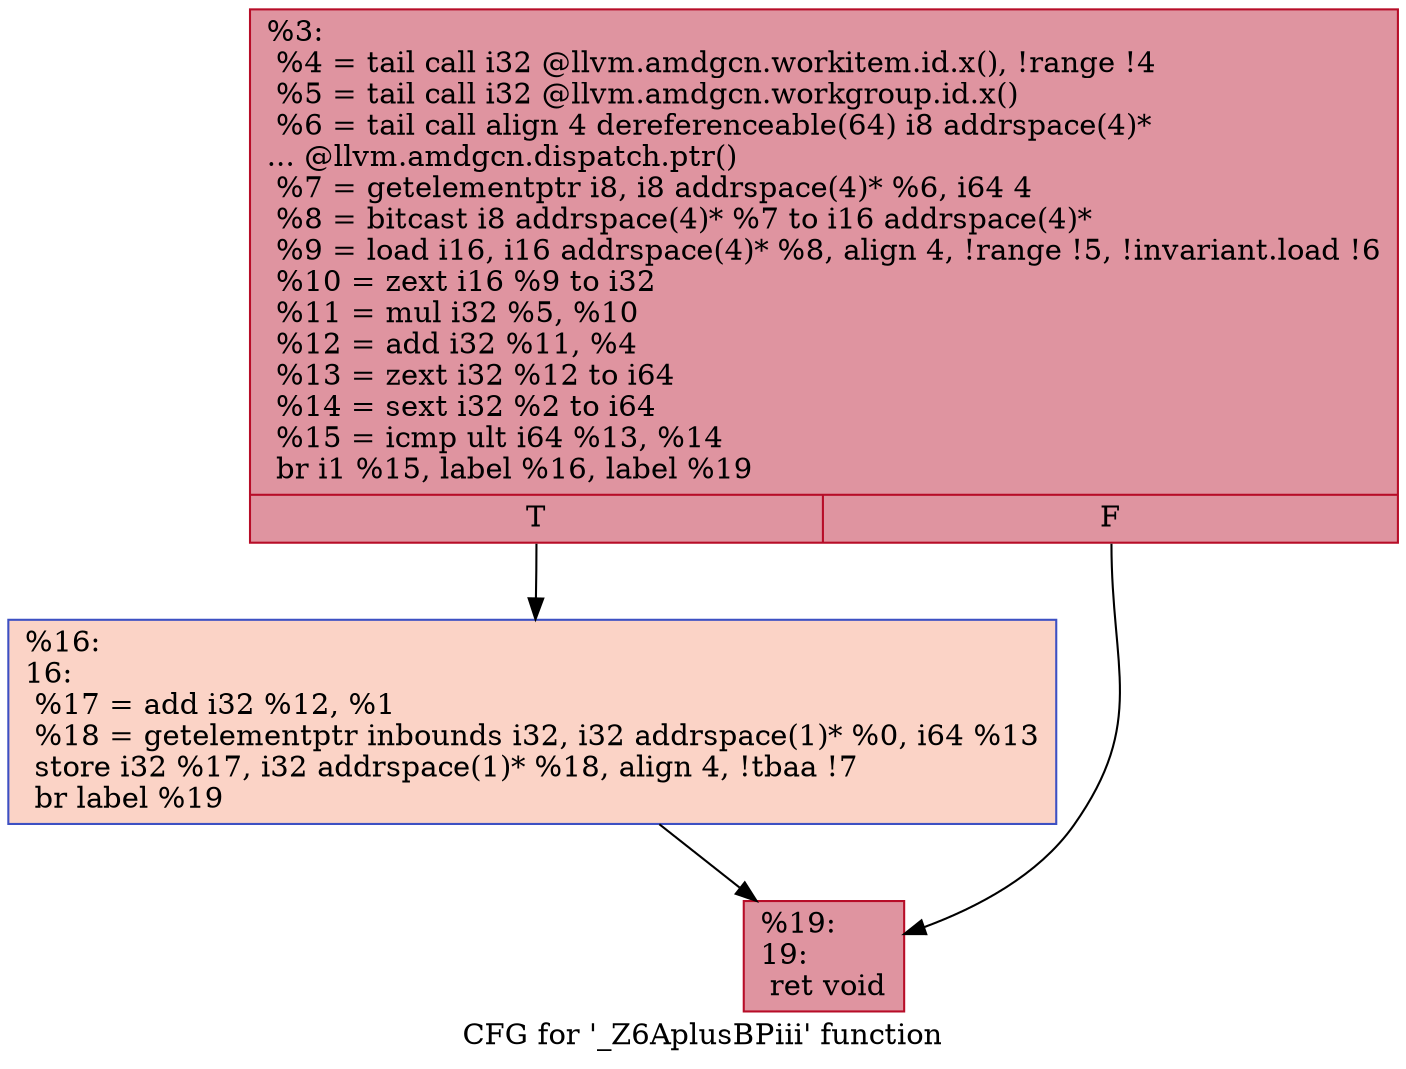 digraph "CFG for '_Z6AplusBPiii' function" {
	label="CFG for '_Z6AplusBPiii' function";

	Node0x4505eb0 [shape=record,color="#b70d28ff", style=filled, fillcolor="#b70d2870",label="{%3:\l  %4 = tail call i32 @llvm.amdgcn.workitem.id.x(), !range !4\l  %5 = tail call i32 @llvm.amdgcn.workgroup.id.x()\l  %6 = tail call align 4 dereferenceable(64) i8 addrspace(4)*\l... @llvm.amdgcn.dispatch.ptr()\l  %7 = getelementptr i8, i8 addrspace(4)* %6, i64 4\l  %8 = bitcast i8 addrspace(4)* %7 to i16 addrspace(4)*\l  %9 = load i16, i16 addrspace(4)* %8, align 4, !range !5, !invariant.load !6\l  %10 = zext i16 %9 to i32\l  %11 = mul i32 %5, %10\l  %12 = add i32 %11, %4\l  %13 = zext i32 %12 to i64\l  %14 = sext i32 %2 to i64\l  %15 = icmp ult i64 %13, %14\l  br i1 %15, label %16, label %19\l|{<s0>T|<s1>F}}"];
	Node0x4505eb0:s0 -> Node0x4506c50;
	Node0x4505eb0:s1 -> Node0x4507f30;
	Node0x4506c50 [shape=record,color="#3d50c3ff", style=filled, fillcolor="#f59c7d70",label="{%16:\l16:                                               \l  %17 = add i32 %12, %1\l  %18 = getelementptr inbounds i32, i32 addrspace(1)* %0, i64 %13\l  store i32 %17, i32 addrspace(1)* %18, align 4, !tbaa !7\l  br label %19\l}"];
	Node0x4506c50 -> Node0x4507f30;
	Node0x4507f30 [shape=record,color="#b70d28ff", style=filled, fillcolor="#b70d2870",label="{%19:\l19:                                               \l  ret void\l}"];
}
